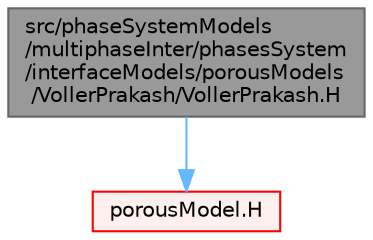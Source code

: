 digraph "src/phaseSystemModels/multiphaseInter/phasesSystem/interfaceModels/porousModels/VollerPrakash/VollerPrakash.H"
{
 // LATEX_PDF_SIZE
  bgcolor="transparent";
  edge [fontname=Helvetica,fontsize=10,labelfontname=Helvetica,labelfontsize=10];
  node [fontname=Helvetica,fontsize=10,shape=box,height=0.2,width=0.4];
  Node1 [id="Node000001",label="src/phaseSystemModels\l/multiphaseInter/phasesSystem\l/interfaceModels/porousModels\l/VollerPrakash/VollerPrakash.H",height=0.2,width=0.4,color="gray40", fillcolor="grey60", style="filled", fontcolor="black",tooltip=" "];
  Node1 -> Node2 [id="edge1_Node000001_Node000002",color="steelblue1",style="solid",tooltip=" "];
  Node2 [id="Node000002",label="porousModel.H",height=0.2,width=0.4,color="red", fillcolor="#FFF0F0", style="filled",URL="$porousModel_8H.html",tooltip=" "];
}
